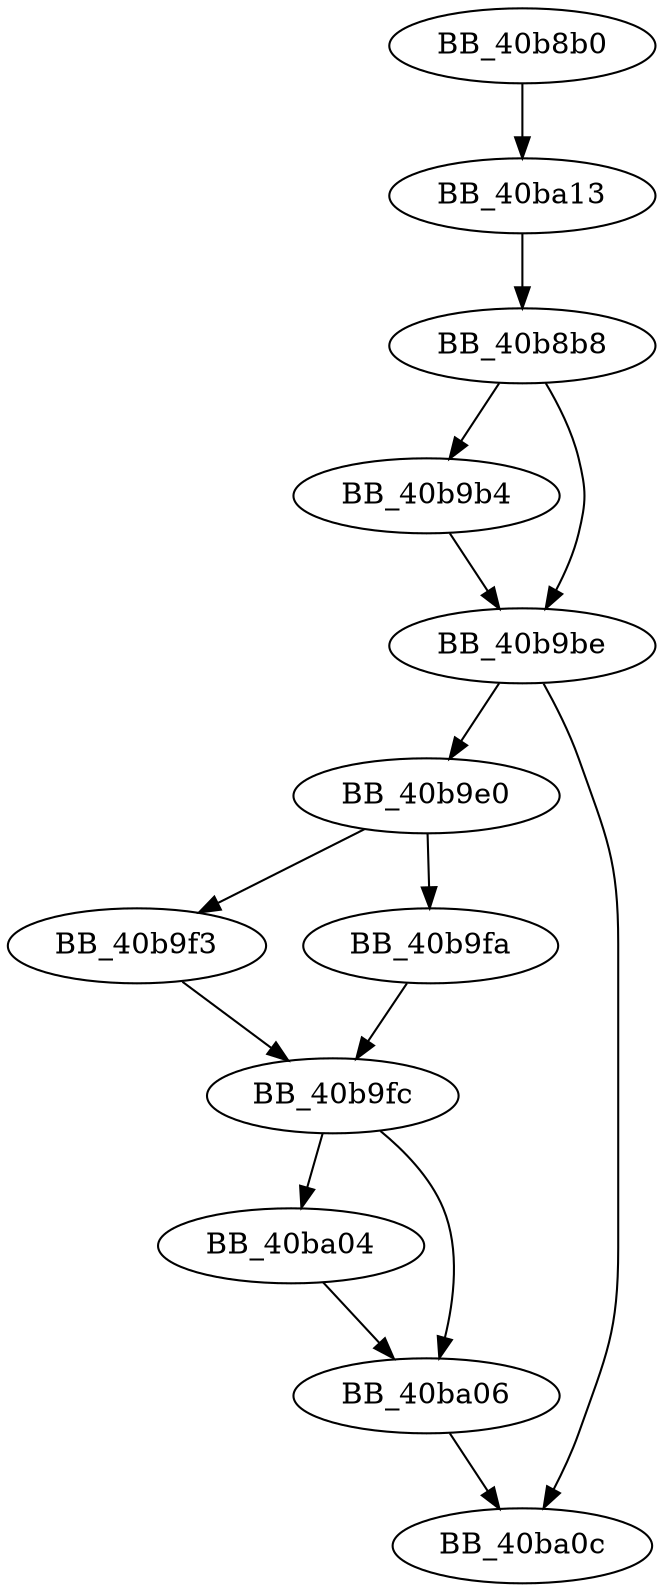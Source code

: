 DiGraph sub_40B8B0{
BB_40b8b0->BB_40ba13
BB_40b8b8->BB_40b9b4
BB_40b8b8->BB_40b9be
BB_40b9b4->BB_40b9be
BB_40b9be->BB_40b9e0
BB_40b9be->BB_40ba0c
BB_40b9e0->BB_40b9f3
BB_40b9e0->BB_40b9fa
BB_40b9f3->BB_40b9fc
BB_40b9fa->BB_40b9fc
BB_40b9fc->BB_40ba04
BB_40b9fc->BB_40ba06
BB_40ba04->BB_40ba06
BB_40ba06->BB_40ba0c
BB_40ba13->BB_40b8b8
}
